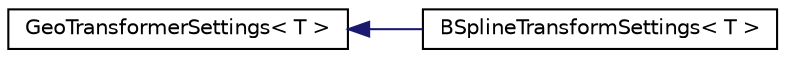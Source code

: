 digraph "Graphical Class Hierarchy"
{
  edge [fontname="Helvetica",fontsize="10",labelfontname="Helvetica",labelfontsize="10"];
  node [fontname="Helvetica",fontsize="10",shape=record];
  rankdir="LR";
  Node0 [label="GeoTransformerSettings\< T \>",height=0.2,width=0.4,color="black", fillcolor="white", style="filled",URL="$classGeoTransformerSettings.html"];
  Node0 -> Node1 [dir="back",color="midnightblue",fontsize="10",style="solid",fontname="Helvetica"];
  Node1 [label="BSplineTransformSettings\< T \>",height=0.2,width=0.4,color="black", fillcolor="white", style="filled",URL="$classBSplineTransformSettings.html"];
}
